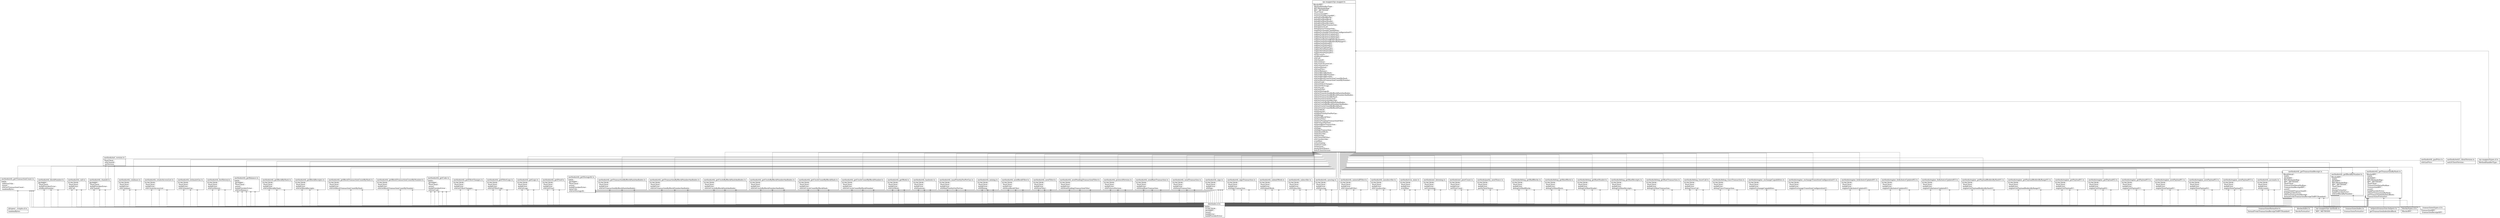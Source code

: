 digraph "rpc-mapper" {

splines  = ortho;
fontname = "Inconsolata";

node [colorscheme = ylgnbu4];
edge [colorscheme = dark28, dir = both];

"@types/.../crypto.d.ts"                              [shape = record, label = "{ @types/.../crypto.d.ts |  randomBytes : \l }"];
"blocks/index.ts"                                     [shape = record, label = "{ blocks/index.ts |  blocksFormatter : \l }"];
"blocks/types.d.ts"                                   [shape = record, label = "{ blocks/types.d.ts |  BlocksRPC : \l }"];
"dist/index.d.ts"                                     [shape = record, label = "{ dist/index.d.ts |  addressUtils : \l  assertValidTransactionID : \l  dataUtils : \l }"];
"dist/index.d.ts"                                     [shape = record, label = "{ dist/index.d.ts |  BlockDetail : \l  ThorClient : \l  TransactionDetailNoRaw : \l }"];
"dist/index.d.ts"                                     [shape = record, label = "{ dist/index.d.ts |  DATA : \l  FUNCTION : \l  JSONRPC : \l  assert : \l  buildError : \l  buildProviderError : \l }"];
"helpers/transaction-helpers.ts"                      [shape = record, label = "{ helpers/transaction-helpers.ts |  getTransactionIndexIntoBlock : \l }"];
"methods/debug_getBadBlocks.ts"                       [shape = record, label = "{ methods/debug_getBadBlocks.ts |  FUNCTION : \l  ThorClient : \l  buildError : \l  debugGetBadBlocks : \l }"];
"methods/debug_getRawBlock.ts"                        [shape = record, label = "{ methods/debug_getRawBlock.ts |  FUNCTION : \l  ThorClient : \l  buildError : \l  debugGetRawBlock : \l }"];
"methods/debug_getRawHeader.ts"                       [shape = record, label = "{ methods/debug_getRawHeader.ts |  FUNCTION : \l  ThorClient : \l  buildError : \l  debugGetRawHeader : \l }"];
"methods/debug_getRawReceipts.ts"                     [shape = record, label = "{ methods/debug_getRawReceipts.ts |  FUNCTION : \l  ThorClient : \l  buildError : \l  debugGetRawReceipts : \l }"];
"methods/debug_getRawTransaction.ts"                  [shape = record, label = "{ methods/debug_getRawTransaction.ts |  FUNCTION : \l  ThorClient : \l  buildError : \l  debugGetRawTransaction : \l }"];
"methods/debug_traceCall.ts"                          [shape = record, label = "{ methods/debug_traceCall.ts |  FUNCTION : \l  ThorClient : \l  buildError : \l  debugTraceCall : \l }"];
"methods/debug_traceTransaction.ts"                   [shape = record, label = "{ methods/debug_traceTransaction.ts |  FUNCTION : \l  ThorClient : \l  buildError : \l  debugTraceTransaction : \l }"];
"methods/engine_exchangeCapabilities.ts"              [shape = record, label = "{ methods/engine_exchangeCapabilities.ts |  FUNCTION : \l  ThorClient : \l  buildError : \l  engineExchangeCapabilities : \l }"];
"methods/engine_exchangeTransitionConfigurationV1.ts" [shape = record, label = "{ methods/engine_exchangeTransitionConfigurationV1.ts |  FUNCTION : \l  ThorClient : \l  buildError : \l  engineExchangeTransitionConfigurationV1 : \l }"];
"methods/engine_forkchoiceUpdatedV1.ts"               [shape = record, label = "{ methods/engine_forkchoiceUpdatedV1.ts |  FUNCTION : \l  ThorClient : \l  buildError : \l  engineForkchoiceUpdatedV1 : \l }"];
"methods/engine_forkchoiceUpdatedV2.ts"               [shape = record, label = "{ methods/engine_forkchoiceUpdatedV2.ts |  FUNCTION : \l  ThorClient : \l  buildError : \l  engineForkchoiceUpdatedV2 : \l }"];
"methods/engine_forkchoiceUpdatedV3.ts"               [shape = record, label = "{ methods/engine_forkchoiceUpdatedV3.ts |  FUNCTION : \l  ThorClient : \l  buildError : \l  engineForkchoiceUpdatedV3 : \l }"];
"methods/engine_getPayloadBodiesByHashV1.ts"          [shape = record, label = "{ methods/engine_getPayloadBodiesByHashV1.ts |  FUNCTION : \l  ThorClient : \l  buildError : \l  engineGetPayloadBodiesByHashV1 : \l }"];
"methods/engine_getPayloadBodiesByRangeV1.ts"         [shape = record, label = "{ methods/engine_getPayloadBodiesByRangeV1.ts |  FUNCTION : \l  ThorClient : \l  buildError : \l  engineGetPayloadBodiesByRangeV1 : \l }"];
"methods/engine_getPayloadV1.ts"                      [shape = record, label = "{ methods/engine_getPayloadV1.ts |  FUNCTION : \l  ThorClient : \l  buildError : \l  engineGetPayloadV1 : \l }"];
"methods/engine_getPayloadV2.ts"                      [shape = record, label = "{ methods/engine_getPayloadV2.ts |  FUNCTION : \l  ThorClient : \l  buildError : \l  engineGetPayloadV2 : \l }"];
"methods/engine_getPayloadV3.ts"                      [shape = record, label = "{ methods/engine_getPayloadV3.ts |  FUNCTION : \l  ThorClient : \l  buildError : \l  engineGetPayloadV3 : \l }"];
"methods/engine_newPayloadV1.ts"                      [shape = record, label = "{ methods/engine_newPayloadV1.ts |  FUNCTION : \l  ThorClient : \l  buildError : \l  engineNewPayloadV1 : \l }"];
"methods/engine_newPayloadV2.ts"                      [shape = record, label = "{ methods/engine_newPayloadV2.ts |  FUNCTION : \l  ThorClient : \l  buildError : \l  engineNewPayloadV2 : \l }"];
"methods/engine_newPayloadV3.ts"                      [shape = record, label = "{ methods/engine_newPayloadV3.ts |  FUNCTION : \l  ThorClient : \l  buildError : \l  engineNewPayloadV3 : \l }"];
"methods/eth_accounts.ts"                             [shape = record, label = "{ methods/eth_accounts.ts |  FUNCTION : \l  ThorClient : \l  buildError : \l  ethAccounts : \l }"];
"methods/eth_blockNumber.ts"                          [shape = record, label = "{ methods/eth_blockNumber.ts |  JSONRPC : \l  ThorClient : \l  buildProviderError : \l  ethBlockNumber : \l }"];
"methods/eth_call.ts"                                 [shape = record, label = "{ methods/eth_call.ts |  FUNCTION : \l  ThorClient : \l  buildError : \l  ethCall : \l }"];
"methods/eth_chainId.ts"                              [shape = record, label = "{ methods/eth_chainId.ts |  JSONRPC : \l  ThorClient : \l  buildProviderError : \l  ethChainId : \l }"];
"methods/eth_coinbase.ts"                             [shape = record, label = "{ methods/eth_coinbase.ts |  FUNCTION : \l  ThorClient : \l  buildError : \l  ethCoinbase : \l }"];
"methods/eth_createAccessList.ts"                     [shape = record, label = "{ methods/eth_createAccessList.ts |  FUNCTION : \l  ThorClient : \l  buildError : \l  ethCreateAccessList : \l }"];
"methods/eth_estimateGas.ts"                          [shape = record, label = "{ methods/eth_estimateGas.ts |  FUNCTION : \l  ThorClient : \l  buildError : \l  ethEstimateGas : \l }"];
"methods/eth_feeHistory.ts"                           [shape = record, label = "{ methods/eth_feeHistory.ts |  FUNCTION : \l  ThorClient : \l  buildError : \l  ethFeeHistory : \l }"];
"methods/eth_gasPrice.ts"                             [shape = record, label = "{ methods/eth_gasPrice.ts |  ethGasPrice : \l }"];
"methods/eth_getBalance.ts"                           [shape = record, label = "{ methods/eth_getBalance.ts |  DATA : \l  JSONRPC : \l  ThorClient : \l  assert : \l  buildProviderError : \l  ethGetBalance : \l }"];
"methods/eth_getBlockByHash.ts"                       [shape = record, label = "{ methods/eth_getBlockByHash.ts |  FUNCTION : \l  ThorClient : \l  buildError : \l  ethGetBlockByHash : \l }"];
"methods/eth_getBlockByNumber.ts"                     [shape = record, label = "{ methods/eth_getBlockByNumber.ts |  BlocksRPC : \l  DATA : \l  JSONRPC : \l  RPCMethodsMap : \l  RPC_METHODS : \l  ThorClient : \l  assert : \l  blocksFormatter : \l  buildProviderError : \l  ethGetBlockByNumber : \l }"];
"methods/eth_getBlockReceipts.ts"                     [shape = record, label = "{ methods/eth_getBlockReceipts.ts |  FUNCTION : \l  ThorClient : \l  buildError : \l  ethGetBlockReceipts : \l }"];
"methods/eth_getBlockTransactionCountByHash.ts"       [shape = record, label = "{ methods/eth_getBlockTransactionCountByHash.ts |  FUNCTION : \l  ThorClient : \l  buildError : \l  ethGetBlockTransactionCountByHash : \l }"];
"methods/eth_getBlockTransactionCountByNumber.ts"     [shape = record, label = "{ methods/eth_getBlockTransactionCountByNumber.ts |  FUNCTION : \l  ThorClient : \l  buildError : \l  ethGetBlockTransactionCountByNumber : \l }"];
"methods/eth_getCode.ts"                              [shape = record, label = "{ methods/eth_getCode.ts |  DATA : \l  JSONRPC : \l  ThorClient : \l  assert : \l  buildProviderError : \l  ethGetCode : \l }"];
"methods/eth_getFilterChanges.ts"                     [shape = record, label = "{ methods/eth_getFilterChanges.ts |  FUNCTION : \l  ThorClient : \l  buildError : \l  ethGetFilterChanges : \l }"];
"methods/eth_getFilterLogs.ts"                        [shape = record, label = "{ methods/eth_getFilterLogs.ts |  FUNCTION : \l  ThorClient : \l  buildError : \l  ethGetFilterLogs : \l }"];
"methods/eth_getLogs.ts"                              [shape = record, label = "{ methods/eth_getLogs.ts |  FUNCTION : \l  ThorClient : \l  buildError : \l  ethGetLogs : \l }"];
"methods/eth_getProof.ts"                             [shape = record, label = "{ methods/eth_getProof.ts |  FUNCTION : \l  ThorClient : \l  buildError : \l  ethGetProof : \l }"];
"methods/eth_getStorageAt.ts"                         [shape = record, label = "{ methods/eth_getStorageAt.ts |  DATA : \l  JSONRPC : \l  ThorClient : \l  assert : \l  buildProviderError : \l  dataUtils : \l  ethGetStorageAt : \l }"];
"methods/eth_getTransactionByBlockHashAndIndex.ts"    [shape = record, label = "{ methods/eth_getTransactionByBlockHashAndIndex.ts |  FUNCTION : \l  ThorClient : \l  buildError : \l  ethGetTransactionByBlockHashAndIndex : \l }"];
"methods/eth_getTransactionByBlockNumberAndIndex.ts"  [shape = record, label = "{ methods/eth_getTransactionByBlockNumberAndIndex.ts |  FUNCTION : \l  ThorClient : \l  buildError : \l  ethGetTransactionByBlockNumberAndIndex : \l }"];
"methods/eth_getTransactionByHash.ts"                 [shape = record, label = "{ methods/eth_getTransactionByHash.ts |  BlocksRPC : \l  DATA : \l  JSONRPC : \l  RPCMethodsMap : \l  RPC_METHODS : \l  ThorClient : \l  TransactionDetailNoRaw : \l  TransactionRPC : \l  assert : \l  buildProviderError : \l  ethGetTransactionByHash : \l  getTransactionIndexIntoBlock : \l  transactionsFormatter : \l }"];
"methods/eth_getTransactionCount.ts"                  [shape = record, label = "{ methods/eth_getTransactionCount.ts |  DATA : \l  addressUtils : \l  assert : \l  ethGetTransactionCount : \l  randomBytes : \l }"];
"methods/eth_getTransactionReceipt.ts"                [shape = record, label = "{ methods/eth_getTransactionReceipt.ts |  BlockDetail : \l  DATA : \l  JSONRPC : \l  RPCMethodsMap : \l  RPC_METHODS : \l  ThorClient : \l  TransactionDetailNoRaw : \l  TransactionReceiptRPC : \l  assert : \l  assertValidTransactionID : \l  buildProviderError : \l  ethGetTransactionReceipt : \l  formatFromTransactionReceiptToRPCStandard : \l }"];
"methods/eth_getUncleByBlockHashAndIndex.ts"          [shape = record, label = "{ methods/eth_getUncleByBlockHashAndIndex.ts |  FUNCTION : \l  ThorClient : \l  buildError : \l  ethGetUncleByBlockHashAndIndex : \l }"];
"methods/eth_getUncleByBlockNumberAndIndex.ts"        [shape = record, label = "{ methods/eth_getUncleByBlockNumberAndIndex.ts |  FUNCTION : \l  ThorClient : \l  buildError : \l  ethGetUncleByBlockNumberAndIndex : \l }"];
"methods/eth_getUncleCountByBlockHash.ts"             [shape = record, label = "{ methods/eth_getUncleCountByBlockHash.ts |  FUNCTION : \l  ThorClient : \l  buildError : \l  ethGetUncleCountByBlockHash : \l }"];
"methods/eth_getUncleCountByBlockNumber.ts"           [shape = record, label = "{ methods/eth_getUncleCountByBlockNumber.ts |  FUNCTION : \l  ThorClient : \l  buildError : \l  ethGetUncleCountByBlockNumber : \l }"];
"methods/eth_getWork.ts"                              [shape = record, label = "{ methods/eth_getWork.ts |  FUNCTION : \l  ThorClient : \l  buildError : \l  ethGetWork : \l }"];
"methods/eth_hashrate.ts"                             [shape = record, label = "{ methods/eth_hashrate.ts |  FUNCTION : \l  ThorClient : \l  buildError : \l  ethHashrate : \l }"];
"methods/eth_maxPriorityFeePerGas.ts"                 [shape = record, label = "{ methods/eth_maxPriorityFeePerGas.ts |  FUNCTION : \l  ThorClient : \l  buildError : \l  ethMaxPriorityFeePerGas : \l }"];
"methods/eth_mining.ts"                               [shape = record, label = "{ methods/eth_mining.ts |  FUNCTION : \l  ThorClient : \l  buildError : \l  ethMining : \l }"];
"methods/eth_newBlockFilter.ts"                       [shape = record, label = "{ methods/eth_newBlockFilter.ts |  FUNCTION : \l  ThorClient : \l  buildError : \l  ethNewBlockFilter : \l }"];
"methods/eth_newFilter.ts"                            [shape = record, label = "{ methods/eth_newFilter.ts |  FUNCTION : \l  ThorClient : \l  buildError : \l  ethNewFilter : \l }"];
"methods/eth_newPendingTransactionFilter.ts"          [shape = record, label = "{ methods/eth_newPendingTransactionFilter.ts |  FUNCTION : \l  ThorClient : \l  buildError : \l  ethNewPendingTransactionFilter : \l }"];
"methods/eth_protocolVersion.ts"                      [shape = record, label = "{ methods/eth_protocolVersion.ts |  FUNCTION : \l  ThorClient : \l  buildError : \l  ethProtocolVersion : \l }"];
"methods/eth_sendRawTransaction.ts"                   [shape = record, label = "{ methods/eth_sendRawTransaction.ts |  FUNCTION : \l  ThorClient : \l  buildError : \l  ethSendRawTransaction : \l }"];
"methods/eth_sendTransaction.ts"                      [shape = record, label = "{ methods/eth_sendTransaction.ts |  FUNCTION : \l  ThorClient : \l  buildError : \l  ethSendTransaction : \l }"];
"methods/eth_sign.ts"                                 [shape = record, label = "{ methods/eth_sign.ts |  FUNCTION : \l  ThorClient : \l  buildError : \l  ethSign : \l }"];
"methods/eth_signTransaction.ts"                      [shape = record, label = "{ methods/eth_signTransaction.ts |  FUNCTION : \l  ThorClient : \l  buildError : \l  ethSignTransaction : \l }"];
"methods/eth_submitWork.ts"                           [shape = record, label = "{ methods/eth_submitWork.ts |  FUNCTION : \l  ThorClient : \l  buildError : \l  ethSubmitWork : \l }"];
"methods/eth_subscribe.ts"                            [shape = record, label = "{ methods/eth_subscribe.ts |  FUNCTION : \l  ThorClient : \l  buildError : \l  ethSubscribe : \l }"];
"methods/eth_syncing.ts"                              [shape = record, label = "{ methods/eth_syncing.ts |  FUNCTION : \l  ThorClient : \l  buildError : \l  ethSyncing : \l }"];
"methods/eth_uninstallFilter.ts"                      [shape = record, label = "{ methods/eth_uninstallFilter.ts |  FUNCTION : \l  ThorClient : \l  buildError : \l  ethUninstallFilter : \l }"];
"methods/eth_unsubscribe.ts"                          [shape = record, label = "{ methods/eth_unsubscribe.ts |  FUNCTION : \l  ThorClient : \l  buildError : \l  ethUnsubscribe : \l }"];
"methods/evm_mine.ts"                                 [shape = record, label = "{ methods/evm_mine.ts |  FUNCTION : \l  ThorClient : \l  buildError : \l  evmMine : \l }"];
"methods/net_listening.ts"                            [shape = record, label = "{ methods/net_listening.ts |  FUNCTION : \l  ThorClient : \l  buildError : \l  netListening : \l }"];
"methods/net_peerCount.ts"                            [shape = record, label = "{ methods/net_peerCount.ts |  FUNCTION : \l  ThorClient : \l  buildError : \l  netPeerCount : \l }"];
"methods/net_version.ts"                              [shape = record, label = "{ methods/net_version.ts |  ThorClient : \l  ethChainId : \l  netVersion : \l }"];
"methods/parity_nextNonce.ts"                         [shape = record, label = "{ methods/parity_nextNonce.ts |  FUNCTION : \l  ThorClient : \l  buildError : \l  parityNextNonce : \l }"];
"methods/web3_clientVersion.ts"                       [shape = record, label = "{ methods/web3_clientVersion.ts |  web3ClientVersion : \l }"];
"rpc-mapper/rpc-mapper.ts"                            [shape = record, label = "{ rpc-mapper/rpc-mapper.ts |  BlocksRPC : \l  MethodHandlerType : \l  RPCMethodsMap : \l  RPC_METHODS : \l  ThorClient : \l  TransactionRPC : \l  TransactionReceiptRPC : \l  debugGetBadBlocks : \l  debugGetRawBlock : \l  debugGetRawHeader : \l  debugGetRawReceipts : \l  debugGetRawTransaction : \l  debugTraceCall : \l  debugTraceTransaction : \l  engineExchangeCapabilities : \l  engineExchangeTransitionConfigurationV1 : \l  engineForkchoiceUpdatedV1 : \l  engineForkchoiceUpdatedV2 : \l  engineForkchoiceUpdatedV3 : \l  engineGetPayloadBodiesByHashV1 : \l  engineGetPayloadBodiesByRangeV1 : \l  engineGetPayloadV1 : \l  engineGetPayloadV2 : \l  engineGetPayloadV3 : \l  engineNewPayloadV1 : \l  engineNewPayloadV2 : \l  engineNewPayloadV3 : \l  ethAccounts : \l  ethBlockNumber : \l  ethCall : \l  ethChainId : \l  ethCoinbase : \l  ethCreateAccessList : \l  ethEstimateGas : \l  ethFeeHistory : \l  ethGasPrice : \l  ethGetBalance : \l  ethGetBlockByHash : \l  ethGetBlockByNumber : \l  ethGetBlockReceipts : \l  ethGetBlockTransactionCountByHash : \l  ethGetBlockTransactionCountByNumber : \l  ethGetCode : \l  ethGetFilterChanges : \l  ethGetFilterLogs : \l  ethGetLogs : \l  ethGetProof : \l  ethGetStorageAt : \l  ethGetTransactionByBlockHashAndIndex : \l  ethGetTransactionByBlockNumberAndIndex : \l  ethGetTransactionByHash : \l  ethGetTransactionCount : \l  ethGetTransactionReceipt : \l  ethGetUncleByBlockHashAndIndex : \l  ethGetUncleByBlockNumberAndIndex : \l  ethGetUncleCountByBlockHash : \l  ethGetUncleCountByBlockNumber : \l  ethGetWork : \l  ethHashrate : \l  ethMaxPriorityFeePerGas : \l  ethMining : \l  ethNewBlockFilter : \l  ethNewFilter : \l  ethNewPendingTransactionFilter : \l  ethProtocolVersion : \l  ethSendRawTransaction : \l  ethSendTransaction : \l  ethSign : \l  ethSignTransaction : \l  ethSubmitWork : \l  ethSubscribe : \l  ethSyncing : \l  ethUninstallFilter : \l  ethUnsubscribe : \l  evmMine : \l  netListening : \l  netPeerCount : \l  netVersion : \l  parityNextNonce : \l  web3ClientVersion : \l }"];
"rpc-mapper/rpc-methods.ts"                           [shape = record, label = "{ rpc-mapper/rpc-methods.ts |  RPC_METHODS : \l }"];
"rpc-mapper/types.d.ts"                               [shape = record, label = "{ rpc-mapper/types.d.ts |  MethodHandlerType : \l }"];
"transactions/formatter.ts"                           [shape = record, label = "{ transactions/formatter.ts |  formatFromTransactionReceiptToRPCStandard : \l }"];
"transactions/index.ts"                               [shape = record, label = "{ transactions/index.ts |  transactionsFormatter : \l }"];
"transactions/types.d.ts"                             [shape = record, label = "{ transactions/types.d.ts |  TransactionRPC : \l  TransactionReceiptRPC : \l }"];

"methods/debug_getBadBlocks.ts"                       -> "dist/index.d.ts"                                     [color = "#595959", style = solid , arrowtail = tee     , arrowhead = none    , taillabel = "", label = "", headlabel = ""];
"methods/debug_getBadBlocks.ts"                       -> "dist/index.d.ts"                                     [color = "#595959", style = solid , arrowtail = tee     , arrowhead = none    , taillabel = "", label = "", headlabel = ""];
"methods/debug_getBadBlocks.ts"                       -> "dist/index.d.ts"                                     [color = "#595959", style = solid , arrowtail = tee     , arrowhead = none    , taillabel = "", label = "", headlabel = ""];
"methods/debug_getRawBlock.ts"                        -> "dist/index.d.ts"                                     [color = "#595959", style = solid , arrowtail = tee     , arrowhead = none    , taillabel = "", label = "", headlabel = ""];
"methods/debug_getRawBlock.ts"                        -> "dist/index.d.ts"                                     [color = "#595959", style = solid , arrowtail = tee     , arrowhead = none    , taillabel = "", label = "", headlabel = ""];
"methods/debug_getRawBlock.ts"                        -> "dist/index.d.ts"                                     [color = "#595959", style = solid , arrowtail = tee     , arrowhead = none    , taillabel = "", label = "", headlabel = ""];
"methods/debug_getRawHeader.ts"                       -> "dist/index.d.ts"                                     [color = "#595959", style = solid , arrowtail = tee     , arrowhead = none    , taillabel = "", label = "", headlabel = ""];
"methods/debug_getRawHeader.ts"                       -> "dist/index.d.ts"                                     [color = "#595959", style = solid , arrowtail = tee     , arrowhead = none    , taillabel = "", label = "", headlabel = ""];
"methods/debug_getRawHeader.ts"                       -> "dist/index.d.ts"                                     [color = "#595959", style = solid , arrowtail = tee     , arrowhead = none    , taillabel = "", label = "", headlabel = ""];
"methods/debug_getRawReceipts.ts"                     -> "dist/index.d.ts"                                     [color = "#595959", style = solid , arrowtail = tee     , arrowhead = none    , taillabel = "", label = "", headlabel = ""];
"methods/debug_getRawReceipts.ts"                     -> "dist/index.d.ts"                                     [color = "#595959", style = solid , arrowtail = tee     , arrowhead = none    , taillabel = "", label = "", headlabel = ""];
"methods/debug_getRawReceipts.ts"                     -> "dist/index.d.ts"                                     [color = "#595959", style = solid , arrowtail = tee     , arrowhead = none    , taillabel = "", label = "", headlabel = ""];
"methods/debug_getRawTransaction.ts"                  -> "dist/index.d.ts"                                     [color = "#595959", style = solid , arrowtail = tee     , arrowhead = none    , taillabel = "", label = "", headlabel = ""];
"methods/debug_getRawTransaction.ts"                  -> "dist/index.d.ts"                                     [color = "#595959", style = solid , arrowtail = tee     , arrowhead = none    , taillabel = "", label = "", headlabel = ""];
"methods/debug_getRawTransaction.ts"                  -> "dist/index.d.ts"                                     [color = "#595959", style = solid , arrowtail = tee     , arrowhead = none    , taillabel = "", label = "", headlabel = ""];
"methods/debug_traceCall.ts"                          -> "dist/index.d.ts"                                     [color = "#595959", style = solid , arrowtail = tee     , arrowhead = none    , taillabel = "", label = "", headlabel = ""];
"methods/debug_traceCall.ts"                          -> "dist/index.d.ts"                                     [color = "#595959", style = solid , arrowtail = tee     , arrowhead = none    , taillabel = "", label = "", headlabel = ""];
"methods/debug_traceCall.ts"                          -> "dist/index.d.ts"                                     [color = "#595959", style = solid , arrowtail = tee     , arrowhead = none    , taillabel = "", label = "", headlabel = ""];
"methods/debug_traceTransaction.ts"                   -> "dist/index.d.ts"                                     [color = "#595959", style = solid , arrowtail = tee     , arrowhead = none    , taillabel = "", label = "", headlabel = ""];
"methods/debug_traceTransaction.ts"                   -> "dist/index.d.ts"                                     [color = "#595959", style = solid , arrowtail = tee     , arrowhead = none    , taillabel = "", label = "", headlabel = ""];
"methods/debug_traceTransaction.ts"                   -> "dist/index.d.ts"                                     [color = "#595959", style = solid , arrowtail = tee     , arrowhead = none    , taillabel = "", label = "", headlabel = ""];
"methods/engine_exchangeCapabilities.ts"              -> "dist/index.d.ts"                                     [color = "#595959", style = solid , arrowtail = tee     , arrowhead = none    , taillabel = "", label = "", headlabel = ""];
"methods/engine_exchangeCapabilities.ts"              -> "dist/index.d.ts"                                     [color = "#595959", style = solid , arrowtail = tee     , arrowhead = none    , taillabel = "", label = "", headlabel = ""];
"methods/engine_exchangeCapabilities.ts"              -> "dist/index.d.ts"                                     [color = "#595959", style = solid , arrowtail = tee     , arrowhead = none    , taillabel = "", label = "", headlabel = ""];
"methods/engine_exchangeTransitionConfigurationV1.ts" -> "dist/index.d.ts"                                     [color = "#595959", style = solid , arrowtail = tee     , arrowhead = none    , taillabel = "", label = "", headlabel = ""];
"methods/engine_exchangeTransitionConfigurationV1.ts" -> "dist/index.d.ts"                                     [color = "#595959", style = solid , arrowtail = tee     , arrowhead = none    , taillabel = "", label = "", headlabel = ""];
"methods/engine_exchangeTransitionConfigurationV1.ts" -> "dist/index.d.ts"                                     [color = "#595959", style = solid , arrowtail = tee     , arrowhead = none    , taillabel = "", label = "", headlabel = ""];
"methods/engine_forkchoiceUpdatedV1.ts"               -> "dist/index.d.ts"                                     [color = "#595959", style = solid , arrowtail = tee     , arrowhead = none    , taillabel = "", label = "", headlabel = ""];
"methods/engine_forkchoiceUpdatedV1.ts"               -> "dist/index.d.ts"                                     [color = "#595959", style = solid , arrowtail = tee     , arrowhead = none    , taillabel = "", label = "", headlabel = ""];
"methods/engine_forkchoiceUpdatedV1.ts"               -> "dist/index.d.ts"                                     [color = "#595959", style = solid , arrowtail = tee     , arrowhead = none    , taillabel = "", label = "", headlabel = ""];
"methods/engine_forkchoiceUpdatedV2.ts"               -> "dist/index.d.ts"                                     [color = "#595959", style = solid , arrowtail = tee     , arrowhead = none    , taillabel = "", label = "", headlabel = ""];
"methods/engine_forkchoiceUpdatedV2.ts"               -> "dist/index.d.ts"                                     [color = "#595959", style = solid , arrowtail = tee     , arrowhead = none    , taillabel = "", label = "", headlabel = ""];
"methods/engine_forkchoiceUpdatedV2.ts"               -> "dist/index.d.ts"                                     [color = "#595959", style = solid , arrowtail = tee     , arrowhead = none    , taillabel = "", label = "", headlabel = ""];
"methods/engine_forkchoiceUpdatedV3.ts"               -> "dist/index.d.ts"                                     [color = "#595959", style = solid , arrowtail = tee     , arrowhead = none    , taillabel = "", label = "", headlabel = ""];
"methods/engine_forkchoiceUpdatedV3.ts"               -> "dist/index.d.ts"                                     [color = "#595959", style = solid , arrowtail = tee     , arrowhead = none    , taillabel = "", label = "", headlabel = ""];
"methods/engine_forkchoiceUpdatedV3.ts"               -> "dist/index.d.ts"                                     [color = "#595959", style = solid , arrowtail = tee     , arrowhead = none    , taillabel = "", label = "", headlabel = ""];
"methods/engine_getPayloadBodiesByHashV1.ts"          -> "dist/index.d.ts"                                     [color = "#595959", style = solid , arrowtail = tee     , arrowhead = none    , taillabel = "", label = "", headlabel = ""];
"methods/engine_getPayloadBodiesByHashV1.ts"          -> "dist/index.d.ts"                                     [color = "#595959", style = solid , arrowtail = tee     , arrowhead = none    , taillabel = "", label = "", headlabel = ""];
"methods/engine_getPayloadBodiesByHashV1.ts"          -> "dist/index.d.ts"                                     [color = "#595959", style = solid , arrowtail = tee     , arrowhead = none    , taillabel = "", label = "", headlabel = ""];
"methods/engine_getPayloadBodiesByRangeV1.ts"         -> "dist/index.d.ts"                                     [color = "#595959", style = solid , arrowtail = tee     , arrowhead = none    , taillabel = "", label = "", headlabel = ""];
"methods/engine_getPayloadBodiesByRangeV1.ts"         -> "dist/index.d.ts"                                     [color = "#595959", style = solid , arrowtail = tee     , arrowhead = none    , taillabel = "", label = "", headlabel = ""];
"methods/engine_getPayloadBodiesByRangeV1.ts"         -> "dist/index.d.ts"                                     [color = "#595959", style = solid , arrowtail = tee     , arrowhead = none    , taillabel = "", label = "", headlabel = ""];
"methods/engine_getPayloadV1.ts"                      -> "dist/index.d.ts"                                     [color = "#595959", style = solid , arrowtail = tee     , arrowhead = none    , taillabel = "", label = "", headlabel = ""];
"methods/engine_getPayloadV1.ts"                      -> "dist/index.d.ts"                                     [color = "#595959", style = solid , arrowtail = tee     , arrowhead = none    , taillabel = "", label = "", headlabel = ""];
"methods/engine_getPayloadV1.ts"                      -> "dist/index.d.ts"                                     [color = "#595959", style = solid , arrowtail = tee     , arrowhead = none    , taillabel = "", label = "", headlabel = ""];
"methods/engine_getPayloadV2.ts"                      -> "dist/index.d.ts"                                     [color = "#595959", style = solid , arrowtail = tee     , arrowhead = none    , taillabel = "", label = "", headlabel = ""];
"methods/engine_getPayloadV2.ts"                      -> "dist/index.d.ts"                                     [color = "#595959", style = solid , arrowtail = tee     , arrowhead = none    , taillabel = "", label = "", headlabel = ""];
"methods/engine_getPayloadV2.ts"                      -> "dist/index.d.ts"                                     [color = "#595959", style = solid , arrowtail = tee     , arrowhead = none    , taillabel = "", label = "", headlabel = ""];
"methods/engine_getPayloadV3.ts"                      -> "dist/index.d.ts"                                     [color = "#595959", style = solid , arrowtail = tee     , arrowhead = none    , taillabel = "", label = "", headlabel = ""];
"methods/engine_getPayloadV3.ts"                      -> "dist/index.d.ts"                                     [color = "#595959", style = solid , arrowtail = tee     , arrowhead = none    , taillabel = "", label = "", headlabel = ""];
"methods/engine_getPayloadV3.ts"                      -> "dist/index.d.ts"                                     [color = "#595959", style = solid , arrowtail = tee     , arrowhead = none    , taillabel = "", label = "", headlabel = ""];
"methods/engine_newPayloadV1.ts"                      -> "dist/index.d.ts"                                     [color = "#595959", style = solid , arrowtail = tee     , arrowhead = none    , taillabel = "", label = "", headlabel = ""];
"methods/engine_newPayloadV1.ts"                      -> "dist/index.d.ts"                                     [color = "#595959", style = solid , arrowtail = tee     , arrowhead = none    , taillabel = "", label = "", headlabel = ""];
"methods/engine_newPayloadV1.ts"                      -> "dist/index.d.ts"                                     [color = "#595959", style = solid , arrowtail = tee     , arrowhead = none    , taillabel = "", label = "", headlabel = ""];
"methods/engine_newPayloadV2.ts"                      -> "dist/index.d.ts"                                     [color = "#595959", style = solid , arrowtail = tee     , arrowhead = none    , taillabel = "", label = "", headlabel = ""];
"methods/engine_newPayloadV2.ts"                      -> "dist/index.d.ts"                                     [color = "#595959", style = solid , arrowtail = tee     , arrowhead = none    , taillabel = "", label = "", headlabel = ""];
"methods/engine_newPayloadV2.ts"                      -> "dist/index.d.ts"                                     [color = "#595959", style = solid , arrowtail = tee     , arrowhead = none    , taillabel = "", label = "", headlabel = ""];
"methods/engine_newPayloadV3.ts"                      -> "dist/index.d.ts"                                     [color = "#595959", style = solid , arrowtail = tee     , arrowhead = none    , taillabel = "", label = "", headlabel = ""];
"methods/engine_newPayloadV3.ts"                      -> "dist/index.d.ts"                                     [color = "#595959", style = solid , arrowtail = tee     , arrowhead = none    , taillabel = "", label = "", headlabel = ""];
"methods/engine_newPayloadV3.ts"                      -> "dist/index.d.ts"                                     [color = "#595959", style = solid , arrowtail = tee     , arrowhead = none    , taillabel = "", label = "", headlabel = ""];
"methods/eth_accounts.ts"                             -> "dist/index.d.ts"                                     [color = "#595959", style = solid , arrowtail = tee     , arrowhead = none    , taillabel = "", label = "", headlabel = ""];
"methods/eth_accounts.ts"                             -> "dist/index.d.ts"                                     [color = "#595959", style = solid , arrowtail = tee     , arrowhead = none    , taillabel = "", label = "", headlabel = ""];
"methods/eth_accounts.ts"                             -> "dist/index.d.ts"                                     [color = "#595959", style = solid , arrowtail = tee     , arrowhead = none    , taillabel = "", label = "", headlabel = ""];
"methods/eth_blockNumber.ts"                          -> "dist/index.d.ts"                                     [color = "#595959", style = solid , arrowtail = tee     , arrowhead = none    , taillabel = "", label = "", headlabel = ""];
"methods/eth_blockNumber.ts"                          -> "dist/index.d.ts"                                     [color = "#595959", style = solid , arrowtail = tee     , arrowhead = none    , taillabel = "", label = "", headlabel = ""];
"methods/eth_blockNumber.ts"                          -> "dist/index.d.ts"                                     [color = "#595959", style = solid , arrowtail = tee     , arrowhead = none    , taillabel = "", label = "", headlabel = ""];
"methods/eth_call.ts"                                 -> "dist/index.d.ts"                                     [color = "#595959", style = solid , arrowtail = tee     , arrowhead = none    , taillabel = "", label = "", headlabel = ""];
"methods/eth_call.ts"                                 -> "dist/index.d.ts"                                     [color = "#595959", style = solid , arrowtail = tee     , arrowhead = none    , taillabel = "", label = "", headlabel = ""];
"methods/eth_call.ts"                                 -> "dist/index.d.ts"                                     [color = "#595959", style = solid , arrowtail = tee     , arrowhead = none    , taillabel = "", label = "", headlabel = ""];
"methods/eth_chainId.ts"                              -> "dist/index.d.ts"                                     [color = "#595959", style = solid , arrowtail = tee     , arrowhead = none    , taillabel = "", label = "", headlabel = ""];
"methods/eth_chainId.ts"                              -> "dist/index.d.ts"                                     [color = "#595959", style = solid , arrowtail = tee     , arrowhead = none    , taillabel = "", label = "", headlabel = ""];
"methods/eth_chainId.ts"                              -> "dist/index.d.ts"                                     [color = "#595959", style = solid , arrowtail = tee     , arrowhead = none    , taillabel = "", label = "", headlabel = ""];
"methods/eth_coinbase.ts"                             -> "dist/index.d.ts"                                     [color = "#595959", style = solid , arrowtail = tee     , arrowhead = none    , taillabel = "", label = "", headlabel = ""];
"methods/eth_coinbase.ts"                             -> "dist/index.d.ts"                                     [color = "#595959", style = solid , arrowtail = tee     , arrowhead = none    , taillabel = "", label = "", headlabel = ""];
"methods/eth_coinbase.ts"                             -> "dist/index.d.ts"                                     [color = "#595959", style = solid , arrowtail = tee     , arrowhead = none    , taillabel = "", label = "", headlabel = ""];
"methods/eth_createAccessList.ts"                     -> "dist/index.d.ts"                                     [color = "#595959", style = solid , arrowtail = tee     , arrowhead = none    , taillabel = "", label = "", headlabel = ""];
"methods/eth_createAccessList.ts"                     -> "dist/index.d.ts"                                     [color = "#595959", style = solid , arrowtail = tee     , arrowhead = none    , taillabel = "", label = "", headlabel = ""];
"methods/eth_createAccessList.ts"                     -> "dist/index.d.ts"                                     [color = "#595959", style = solid , arrowtail = tee     , arrowhead = none    , taillabel = "", label = "", headlabel = ""];
"methods/eth_estimateGas.ts"                          -> "dist/index.d.ts"                                     [color = "#595959", style = solid , arrowtail = tee     , arrowhead = none    , taillabel = "", label = "", headlabel = ""];
"methods/eth_estimateGas.ts"                          -> "dist/index.d.ts"                                     [color = "#595959", style = solid , arrowtail = tee     , arrowhead = none    , taillabel = "", label = "", headlabel = ""];
"methods/eth_estimateGas.ts"                          -> "dist/index.d.ts"                                     [color = "#595959", style = solid , arrowtail = tee     , arrowhead = none    , taillabel = "", label = "", headlabel = ""];
"methods/eth_feeHistory.ts"                           -> "dist/index.d.ts"                                     [color = "#595959", style = solid , arrowtail = tee     , arrowhead = none    , taillabel = "", label = "", headlabel = ""];
"methods/eth_feeHistory.ts"                           -> "dist/index.d.ts"                                     [color = "#595959", style = solid , arrowtail = tee     , arrowhead = none    , taillabel = "", label = "", headlabel = ""];
"methods/eth_feeHistory.ts"                           -> "dist/index.d.ts"                                     [color = "#595959", style = solid , arrowtail = tee     , arrowhead = none    , taillabel = "", label = "", headlabel = ""];
"methods/eth_getBalance.ts"                           -> "dist/index.d.ts"                                     [color = "#595959", style = solid , arrowtail = tee     , arrowhead = none    , taillabel = "", label = "", headlabel = ""];
"methods/eth_getBalance.ts"                           -> "dist/index.d.ts"                                     [color = "#595959", style = solid , arrowtail = tee     , arrowhead = none    , taillabel = "", label = "", headlabel = ""];
"methods/eth_getBalance.ts"                           -> "dist/index.d.ts"                                     [color = "#595959", style = solid , arrowtail = tee     , arrowhead = none    , taillabel = "", label = "", headlabel = ""];
"methods/eth_getBalance.ts"                           -> "dist/index.d.ts"                                     [color = "#595959", style = solid , arrowtail = tee     , arrowhead = none    , taillabel = "", label = "", headlabel = ""];
"methods/eth_getBalance.ts"                           -> "dist/index.d.ts"                                     [color = "#595959", style = solid , arrowtail = tee     , arrowhead = none    , taillabel = "", label = "", headlabel = ""];
"methods/eth_getBlockByHash.ts"                       -> "dist/index.d.ts"                                     [color = "#595959", style = solid , arrowtail = tee     , arrowhead = none    , taillabel = "", label = "", headlabel = ""];
"methods/eth_getBlockByHash.ts"                       -> "dist/index.d.ts"                                     [color = "#595959", style = solid , arrowtail = tee     , arrowhead = none    , taillabel = "", label = "", headlabel = ""];
"methods/eth_getBlockByHash.ts"                       -> "dist/index.d.ts"                                     [color = "#595959", style = solid , arrowtail = tee     , arrowhead = none    , taillabel = "", label = "", headlabel = ""];
"methods/eth_getBlockByNumber.ts"                     -> "blocks/index.ts"                                     [color = "#595959", style = solid , arrowtail = tee     , arrowhead = none    , taillabel = "", label = "", headlabel = ""];
"methods/eth_getBlockByNumber.ts"                     -> "blocks/types.d.ts"                                   [color = "#595959", style = solid , arrowtail = tee     , arrowhead = none    , taillabel = "", label = "", headlabel = ""];
"methods/eth_getBlockByNumber.ts"                     -> "dist/index.d.ts"                                     [color = "#595959", style = solid , arrowtail = tee     , arrowhead = none    , taillabel = "", label = "", headlabel = ""];
"methods/eth_getBlockByNumber.ts"                     -> "dist/index.d.ts"                                     [color = "#595959", style = solid , arrowtail = tee     , arrowhead = none    , taillabel = "", label = "", headlabel = ""];
"methods/eth_getBlockByNumber.ts"                     -> "dist/index.d.ts"                                     [color = "#595959", style = solid , arrowtail = tee     , arrowhead = none    , taillabel = "", label = "", headlabel = ""];
"methods/eth_getBlockByNumber.ts"                     -> "dist/index.d.ts"                                     [color = "#595959", style = solid , arrowtail = tee     , arrowhead = none    , taillabel = "", label = "", headlabel = ""];
"methods/eth_getBlockByNumber.ts"                     -> "dist/index.d.ts"                                     [color = "#595959", style = solid , arrowtail = tee     , arrowhead = none    , taillabel = "", label = "", headlabel = ""];
"methods/eth_getBlockByNumber.ts"                     -> "rpc-mapper/rpc-mapper.ts"                            [color = "#595959", style = solid , arrowtail = tee     , arrowhead = none    , taillabel = "", label = "", headlabel = ""];
"methods/eth_getBlockByNumber.ts"                     -> "rpc-mapper/rpc-methods.ts"                           [color = "#595959", style = solid , arrowtail = tee     , arrowhead = none    , taillabel = "", label = "", headlabel = ""];
"methods/eth_getBlockReceipts.ts"                     -> "dist/index.d.ts"                                     [color = "#595959", style = solid , arrowtail = tee     , arrowhead = none    , taillabel = "", label = "", headlabel = ""];
"methods/eth_getBlockReceipts.ts"                     -> "dist/index.d.ts"                                     [color = "#595959", style = solid , arrowtail = tee     , arrowhead = none    , taillabel = "", label = "", headlabel = ""];
"methods/eth_getBlockReceipts.ts"                     -> "dist/index.d.ts"                                     [color = "#595959", style = solid , arrowtail = tee     , arrowhead = none    , taillabel = "", label = "", headlabel = ""];
"methods/eth_getBlockTransactionCountByHash.ts"       -> "dist/index.d.ts"                                     [color = "#595959", style = solid , arrowtail = tee     , arrowhead = none    , taillabel = "", label = "", headlabel = ""];
"methods/eth_getBlockTransactionCountByHash.ts"       -> "dist/index.d.ts"                                     [color = "#595959", style = solid , arrowtail = tee     , arrowhead = none    , taillabel = "", label = "", headlabel = ""];
"methods/eth_getBlockTransactionCountByHash.ts"       -> "dist/index.d.ts"                                     [color = "#595959", style = solid , arrowtail = tee     , arrowhead = none    , taillabel = "", label = "", headlabel = ""];
"methods/eth_getBlockTransactionCountByNumber.ts"     -> "dist/index.d.ts"                                     [color = "#595959", style = solid , arrowtail = tee     , arrowhead = none    , taillabel = "", label = "", headlabel = ""];
"methods/eth_getBlockTransactionCountByNumber.ts"     -> "dist/index.d.ts"                                     [color = "#595959", style = solid , arrowtail = tee     , arrowhead = none    , taillabel = "", label = "", headlabel = ""];
"methods/eth_getBlockTransactionCountByNumber.ts"     -> "dist/index.d.ts"                                     [color = "#595959", style = solid , arrowtail = tee     , arrowhead = none    , taillabel = "", label = "", headlabel = ""];
"methods/eth_getCode.ts"                              -> "dist/index.d.ts"                                     [color = "#595959", style = solid , arrowtail = tee     , arrowhead = none    , taillabel = "", label = "", headlabel = ""];
"methods/eth_getCode.ts"                              -> "dist/index.d.ts"                                     [color = "#595959", style = solid , arrowtail = tee     , arrowhead = none    , taillabel = "", label = "", headlabel = ""];
"methods/eth_getCode.ts"                              -> "dist/index.d.ts"                                     [color = "#595959", style = solid , arrowtail = tee     , arrowhead = none    , taillabel = "", label = "", headlabel = ""];
"methods/eth_getCode.ts"                              -> "dist/index.d.ts"                                     [color = "#595959", style = solid , arrowtail = tee     , arrowhead = none    , taillabel = "", label = "", headlabel = ""];
"methods/eth_getCode.ts"                              -> "dist/index.d.ts"                                     [color = "#595959", style = solid , arrowtail = tee     , arrowhead = none    , taillabel = "", label = "", headlabel = ""];
"methods/eth_getFilterChanges.ts"                     -> "dist/index.d.ts"                                     [color = "#595959", style = solid , arrowtail = tee     , arrowhead = none    , taillabel = "", label = "", headlabel = ""];
"methods/eth_getFilterChanges.ts"                     -> "dist/index.d.ts"                                     [color = "#595959", style = solid , arrowtail = tee     , arrowhead = none    , taillabel = "", label = "", headlabel = ""];
"methods/eth_getFilterChanges.ts"                     -> "dist/index.d.ts"                                     [color = "#595959", style = solid , arrowtail = tee     , arrowhead = none    , taillabel = "", label = "", headlabel = ""];
"methods/eth_getFilterLogs.ts"                        -> "dist/index.d.ts"                                     [color = "#595959", style = solid , arrowtail = tee     , arrowhead = none    , taillabel = "", label = "", headlabel = ""];
"methods/eth_getFilterLogs.ts"                        -> "dist/index.d.ts"                                     [color = "#595959", style = solid , arrowtail = tee     , arrowhead = none    , taillabel = "", label = "", headlabel = ""];
"methods/eth_getFilterLogs.ts"                        -> "dist/index.d.ts"                                     [color = "#595959", style = solid , arrowtail = tee     , arrowhead = none    , taillabel = "", label = "", headlabel = ""];
"methods/eth_getLogs.ts"                              -> "dist/index.d.ts"                                     [color = "#595959", style = solid , arrowtail = tee     , arrowhead = none    , taillabel = "", label = "", headlabel = ""];
"methods/eth_getLogs.ts"                              -> "dist/index.d.ts"                                     [color = "#595959", style = solid , arrowtail = tee     , arrowhead = none    , taillabel = "", label = "", headlabel = ""];
"methods/eth_getLogs.ts"                              -> "dist/index.d.ts"                                     [color = "#595959", style = solid , arrowtail = tee     , arrowhead = none    , taillabel = "", label = "", headlabel = ""];
"methods/eth_getProof.ts"                             -> "dist/index.d.ts"                                     [color = "#595959", style = solid , arrowtail = tee     , arrowhead = none    , taillabel = "", label = "", headlabel = ""];
"methods/eth_getProof.ts"                             -> "dist/index.d.ts"                                     [color = "#595959", style = solid , arrowtail = tee     , arrowhead = none    , taillabel = "", label = "", headlabel = ""];
"methods/eth_getProof.ts"                             -> "dist/index.d.ts"                                     [color = "#595959", style = solid , arrowtail = tee     , arrowhead = none    , taillabel = "", label = "", headlabel = ""];
"methods/eth_getStorageAt.ts"                         -> "dist/index.d.ts"                                     [color = "#595959", style = solid , arrowtail = tee     , arrowhead = none    , taillabel = "", label = "", headlabel = ""];
"methods/eth_getStorageAt.ts"                         -> "dist/index.d.ts"                                     [color = "#595959", style = solid , arrowtail = tee     , arrowhead = none    , taillabel = "", label = "", headlabel = ""];
"methods/eth_getStorageAt.ts"                         -> "dist/index.d.ts"                                     [color = "#595959", style = solid , arrowtail = tee     , arrowhead = none    , taillabel = "", label = "", headlabel = ""];
"methods/eth_getStorageAt.ts"                         -> "dist/index.d.ts"                                     [color = "#595959", style = solid , arrowtail = tee     , arrowhead = none    , taillabel = "", label = "", headlabel = ""];
"methods/eth_getStorageAt.ts"                         -> "dist/index.d.ts"                                     [color = "#595959", style = solid , arrowtail = tee     , arrowhead = none    , taillabel = "", label = "", headlabel = ""];
"methods/eth_getStorageAt.ts"                         -> "dist/index.d.ts"                                     [color = "#595959", style = solid , arrowtail = tee     , arrowhead = none    , taillabel = "", label = "", headlabel = ""];
"methods/eth_getTransactionByBlockHashAndIndex.ts"    -> "dist/index.d.ts"                                     [color = "#595959", style = solid , arrowtail = tee     , arrowhead = none    , taillabel = "", label = "", headlabel = ""];
"methods/eth_getTransactionByBlockHashAndIndex.ts"    -> "dist/index.d.ts"                                     [color = "#595959", style = solid , arrowtail = tee     , arrowhead = none    , taillabel = "", label = "", headlabel = ""];
"methods/eth_getTransactionByBlockHashAndIndex.ts"    -> "dist/index.d.ts"                                     [color = "#595959", style = solid , arrowtail = tee     , arrowhead = none    , taillabel = "", label = "", headlabel = ""];
"methods/eth_getTransactionByBlockNumberAndIndex.ts"  -> "dist/index.d.ts"                                     [color = "#595959", style = solid , arrowtail = tee     , arrowhead = none    , taillabel = "", label = "", headlabel = ""];
"methods/eth_getTransactionByBlockNumberAndIndex.ts"  -> "dist/index.d.ts"                                     [color = "#595959", style = solid , arrowtail = tee     , arrowhead = none    , taillabel = "", label = "", headlabel = ""];
"methods/eth_getTransactionByBlockNumberAndIndex.ts"  -> "dist/index.d.ts"                                     [color = "#595959", style = solid , arrowtail = tee     , arrowhead = none    , taillabel = "", label = "", headlabel = ""];
"methods/eth_getTransactionByHash.ts"                 -> "blocks/types.d.ts"                                   [color = "#595959", style = solid , arrowtail = tee     , arrowhead = none    , taillabel = "", label = "", headlabel = ""];
"methods/eth_getTransactionByHash.ts"                 -> "dist/index.d.ts"                                     [color = "#595959", style = solid , arrowtail = tee     , arrowhead = none    , taillabel = "", label = "", headlabel = ""];
"methods/eth_getTransactionByHash.ts"                 -> "dist/index.d.ts"                                     [color = "#595959", style = solid , arrowtail = tee     , arrowhead = none    , taillabel = "", label = "", headlabel = ""];
"methods/eth_getTransactionByHash.ts"                 -> "dist/index.d.ts"                                     [color = "#595959", style = solid , arrowtail = tee     , arrowhead = none    , taillabel = "", label = "", headlabel = ""];
"methods/eth_getTransactionByHash.ts"                 -> "dist/index.d.ts"                                     [color = "#595959", style = solid , arrowtail = tee     , arrowhead = none    , taillabel = "", label = "", headlabel = ""];
"methods/eth_getTransactionByHash.ts"                 -> "dist/index.d.ts"                                     [color = "#595959", style = solid , arrowtail = tee     , arrowhead = none    , taillabel = "", label = "", headlabel = ""];
"methods/eth_getTransactionByHash.ts"                 -> "dist/index.d.ts"                                     [color = "#595959", style = solid , arrowtail = tee     , arrowhead = none    , taillabel = "", label = "", headlabel = ""];
"methods/eth_getTransactionByHash.ts"                 -> "helpers/transaction-helpers.ts"                      [color = "#595959", style = solid , arrowtail = tee     , arrowhead = none    , taillabel = "", label = "", headlabel = ""];
"methods/eth_getTransactionByHash.ts"                 -> "rpc-mapper/rpc-mapper.ts"                            [color = "#595959", style = solid , arrowtail = tee     , arrowhead = none    , taillabel = "", label = "", headlabel = ""];
"methods/eth_getTransactionByHash.ts"                 -> "rpc-mapper/rpc-methods.ts"                           [color = "#595959", style = solid , arrowtail = tee     , arrowhead = none    , taillabel = "", label = "", headlabel = ""];
"methods/eth_getTransactionByHash.ts"                 -> "transactions/index.ts"                               [color = "#595959", style = solid , arrowtail = tee     , arrowhead = none    , taillabel = "", label = "", headlabel = ""];
"methods/eth_getTransactionByHash.ts"                 -> "transactions/types.d.ts"                             [color = "#595959", style = solid , arrowtail = tee     , arrowhead = none    , taillabel = "", label = "", headlabel = ""];
"methods/eth_getTransactionCount.ts"                  -> "@types/.../crypto.d.ts"                              [color = "#595959", style = solid , arrowtail = tee     , arrowhead = none    , taillabel = "", label = "", headlabel = ""];
"methods/eth_getTransactionCount.ts"                  -> "dist/index.d.ts"                                     [color = "#595959", style = solid , arrowtail = tee     , arrowhead = none    , taillabel = "", label = "", headlabel = ""];
"methods/eth_getTransactionCount.ts"                  -> "dist/index.d.ts"                                     [color = "#595959", style = solid , arrowtail = tee     , arrowhead = none    , taillabel = "", label = "", headlabel = ""];
"methods/eth_getTransactionCount.ts"                  -> "dist/index.d.ts"                                     [color = "#595959", style = solid , arrowtail = tee     , arrowhead = none    , taillabel = "", label = "", headlabel = ""];
"methods/eth_getTransactionReceipt.ts"                -> "dist/index.d.ts"                                     [color = "#595959", style = solid , arrowtail = tee     , arrowhead = none    , taillabel = "", label = "", headlabel = ""];
"methods/eth_getTransactionReceipt.ts"                -> "dist/index.d.ts"                                     [color = "#595959", style = solid , arrowtail = tee     , arrowhead = none    , taillabel = "", label = "", headlabel = ""];
"methods/eth_getTransactionReceipt.ts"                -> "dist/index.d.ts"                                     [color = "#595959", style = solid , arrowtail = tee     , arrowhead = none    , taillabel = "", label = "", headlabel = ""];
"methods/eth_getTransactionReceipt.ts"                -> "dist/index.d.ts"                                     [color = "#595959", style = solid , arrowtail = tee     , arrowhead = none    , taillabel = "", label = "", headlabel = ""];
"methods/eth_getTransactionReceipt.ts"                -> "dist/index.d.ts"                                     [color = "#595959", style = solid , arrowtail = tee     , arrowhead = none    , taillabel = "", label = "", headlabel = ""];
"methods/eth_getTransactionReceipt.ts"                -> "dist/index.d.ts"                                     [color = "#595959", style = solid , arrowtail = tee     , arrowhead = none    , taillabel = "", label = "", headlabel = ""];
"methods/eth_getTransactionReceipt.ts"                -> "dist/index.d.ts"                                     [color = "#595959", style = solid , arrowtail = tee     , arrowhead = none    , taillabel = "", label = "", headlabel = ""];
"methods/eth_getTransactionReceipt.ts"                -> "dist/index.d.ts"                                     [color = "#595959", style = solid , arrowtail = tee     , arrowhead = none    , taillabel = "", label = "", headlabel = ""];
"methods/eth_getTransactionReceipt.ts"                -> "rpc-mapper/rpc-mapper.ts"                            [color = "#595959", style = solid , arrowtail = tee     , arrowhead = none    , taillabel = "", label = "", headlabel = ""];
"methods/eth_getTransactionReceipt.ts"                -> "rpc-mapper/rpc-methods.ts"                           [color = "#595959", style = solid , arrowtail = tee     , arrowhead = none    , taillabel = "", label = "", headlabel = ""];
"methods/eth_getTransactionReceipt.ts"                -> "transactions/formatter.ts"                           [color = "#595959", style = solid , arrowtail = tee     , arrowhead = none    , taillabel = "", label = "", headlabel = ""];
"methods/eth_getTransactionReceipt.ts"                -> "transactions/types.d.ts"                             [color = "#595959", style = solid , arrowtail = tee     , arrowhead = none    , taillabel = "", label = "", headlabel = ""];
"methods/eth_getUncleByBlockHashAndIndex.ts"          -> "dist/index.d.ts"                                     [color = "#595959", style = solid , arrowtail = tee     , arrowhead = none    , taillabel = "", label = "", headlabel = ""];
"methods/eth_getUncleByBlockHashAndIndex.ts"          -> "dist/index.d.ts"                                     [color = "#595959", style = solid , arrowtail = tee     , arrowhead = none    , taillabel = "", label = "", headlabel = ""];
"methods/eth_getUncleByBlockHashAndIndex.ts"          -> "dist/index.d.ts"                                     [color = "#595959", style = solid , arrowtail = tee     , arrowhead = none    , taillabel = "", label = "", headlabel = ""];
"methods/eth_getUncleByBlockNumberAndIndex.ts"        -> "dist/index.d.ts"                                     [color = "#595959", style = solid , arrowtail = tee     , arrowhead = none    , taillabel = "", label = "", headlabel = ""];
"methods/eth_getUncleByBlockNumberAndIndex.ts"        -> "dist/index.d.ts"                                     [color = "#595959", style = solid , arrowtail = tee     , arrowhead = none    , taillabel = "", label = "", headlabel = ""];
"methods/eth_getUncleByBlockNumberAndIndex.ts"        -> "dist/index.d.ts"                                     [color = "#595959", style = solid , arrowtail = tee     , arrowhead = none    , taillabel = "", label = "", headlabel = ""];
"methods/eth_getUncleCountByBlockHash.ts"             -> "dist/index.d.ts"                                     [color = "#595959", style = solid , arrowtail = tee     , arrowhead = none    , taillabel = "", label = "", headlabel = ""];
"methods/eth_getUncleCountByBlockHash.ts"             -> "dist/index.d.ts"                                     [color = "#595959", style = solid , arrowtail = tee     , arrowhead = none    , taillabel = "", label = "", headlabel = ""];
"methods/eth_getUncleCountByBlockHash.ts"             -> "dist/index.d.ts"                                     [color = "#595959", style = solid , arrowtail = tee     , arrowhead = none    , taillabel = "", label = "", headlabel = ""];
"methods/eth_getUncleCountByBlockNumber.ts"           -> "dist/index.d.ts"                                     [color = "#595959", style = solid , arrowtail = tee     , arrowhead = none    , taillabel = "", label = "", headlabel = ""];
"methods/eth_getUncleCountByBlockNumber.ts"           -> "dist/index.d.ts"                                     [color = "#595959", style = solid , arrowtail = tee     , arrowhead = none    , taillabel = "", label = "", headlabel = ""];
"methods/eth_getUncleCountByBlockNumber.ts"           -> "dist/index.d.ts"                                     [color = "#595959", style = solid , arrowtail = tee     , arrowhead = none    , taillabel = "", label = "", headlabel = ""];
"methods/eth_getWork.ts"                              -> "dist/index.d.ts"                                     [color = "#595959", style = solid , arrowtail = tee     , arrowhead = none    , taillabel = "", label = "", headlabel = ""];
"methods/eth_getWork.ts"                              -> "dist/index.d.ts"                                     [color = "#595959", style = solid , arrowtail = tee     , arrowhead = none    , taillabel = "", label = "", headlabel = ""];
"methods/eth_getWork.ts"                              -> "dist/index.d.ts"                                     [color = "#595959", style = solid , arrowtail = tee     , arrowhead = none    , taillabel = "", label = "", headlabel = ""];
"methods/eth_hashrate.ts"                             -> "dist/index.d.ts"                                     [color = "#595959", style = solid , arrowtail = tee     , arrowhead = none    , taillabel = "", label = "", headlabel = ""];
"methods/eth_hashrate.ts"                             -> "dist/index.d.ts"                                     [color = "#595959", style = solid , arrowtail = tee     , arrowhead = none    , taillabel = "", label = "", headlabel = ""];
"methods/eth_hashrate.ts"                             -> "dist/index.d.ts"                                     [color = "#595959", style = solid , arrowtail = tee     , arrowhead = none    , taillabel = "", label = "", headlabel = ""];
"methods/eth_maxPriorityFeePerGas.ts"                 -> "dist/index.d.ts"                                     [color = "#595959", style = solid , arrowtail = tee     , arrowhead = none    , taillabel = "", label = "", headlabel = ""];
"methods/eth_maxPriorityFeePerGas.ts"                 -> "dist/index.d.ts"                                     [color = "#595959", style = solid , arrowtail = tee     , arrowhead = none    , taillabel = "", label = "", headlabel = ""];
"methods/eth_maxPriorityFeePerGas.ts"                 -> "dist/index.d.ts"                                     [color = "#595959", style = solid , arrowtail = tee     , arrowhead = none    , taillabel = "", label = "", headlabel = ""];
"methods/eth_mining.ts"                               -> "dist/index.d.ts"                                     [color = "#595959", style = solid , arrowtail = tee     , arrowhead = none    , taillabel = "", label = "", headlabel = ""];
"methods/eth_mining.ts"                               -> "dist/index.d.ts"                                     [color = "#595959", style = solid , arrowtail = tee     , arrowhead = none    , taillabel = "", label = "", headlabel = ""];
"methods/eth_mining.ts"                               -> "dist/index.d.ts"                                     [color = "#595959", style = solid , arrowtail = tee     , arrowhead = none    , taillabel = "", label = "", headlabel = ""];
"methods/eth_newBlockFilter.ts"                       -> "dist/index.d.ts"                                     [color = "#595959", style = solid , arrowtail = tee     , arrowhead = none    , taillabel = "", label = "", headlabel = ""];
"methods/eth_newBlockFilter.ts"                       -> "dist/index.d.ts"                                     [color = "#595959", style = solid , arrowtail = tee     , arrowhead = none    , taillabel = "", label = "", headlabel = ""];
"methods/eth_newBlockFilter.ts"                       -> "dist/index.d.ts"                                     [color = "#595959", style = solid , arrowtail = tee     , arrowhead = none    , taillabel = "", label = "", headlabel = ""];
"methods/eth_newFilter.ts"                            -> "dist/index.d.ts"                                     [color = "#595959", style = solid , arrowtail = tee     , arrowhead = none    , taillabel = "", label = "", headlabel = ""];
"methods/eth_newFilter.ts"                            -> "dist/index.d.ts"                                     [color = "#595959", style = solid , arrowtail = tee     , arrowhead = none    , taillabel = "", label = "", headlabel = ""];
"methods/eth_newFilter.ts"                            -> "dist/index.d.ts"                                     [color = "#595959", style = solid , arrowtail = tee     , arrowhead = none    , taillabel = "", label = "", headlabel = ""];
"methods/eth_newPendingTransactionFilter.ts"          -> "dist/index.d.ts"                                     [color = "#595959", style = solid , arrowtail = tee     , arrowhead = none    , taillabel = "", label = "", headlabel = ""];
"methods/eth_newPendingTransactionFilter.ts"          -> "dist/index.d.ts"                                     [color = "#595959", style = solid , arrowtail = tee     , arrowhead = none    , taillabel = "", label = "", headlabel = ""];
"methods/eth_newPendingTransactionFilter.ts"          -> "dist/index.d.ts"                                     [color = "#595959", style = solid , arrowtail = tee     , arrowhead = none    , taillabel = "", label = "", headlabel = ""];
"methods/eth_protocolVersion.ts"                      -> "dist/index.d.ts"                                     [color = "#595959", style = solid , arrowtail = tee     , arrowhead = none    , taillabel = "", label = "", headlabel = ""];
"methods/eth_protocolVersion.ts"                      -> "dist/index.d.ts"                                     [color = "#595959", style = solid , arrowtail = tee     , arrowhead = none    , taillabel = "", label = "", headlabel = ""];
"methods/eth_protocolVersion.ts"                      -> "dist/index.d.ts"                                     [color = "#595959", style = solid , arrowtail = tee     , arrowhead = none    , taillabel = "", label = "", headlabel = ""];
"methods/eth_sendRawTransaction.ts"                   -> "dist/index.d.ts"                                     [color = "#595959", style = solid , arrowtail = tee     , arrowhead = none    , taillabel = "", label = "", headlabel = ""];
"methods/eth_sendRawTransaction.ts"                   -> "dist/index.d.ts"                                     [color = "#595959", style = solid , arrowtail = tee     , arrowhead = none    , taillabel = "", label = "", headlabel = ""];
"methods/eth_sendRawTransaction.ts"                   -> "dist/index.d.ts"                                     [color = "#595959", style = solid , arrowtail = tee     , arrowhead = none    , taillabel = "", label = "", headlabel = ""];
"methods/eth_sendTransaction.ts"                      -> "dist/index.d.ts"                                     [color = "#595959", style = solid , arrowtail = tee     , arrowhead = none    , taillabel = "", label = "", headlabel = ""];
"methods/eth_sendTransaction.ts"                      -> "dist/index.d.ts"                                     [color = "#595959", style = solid , arrowtail = tee     , arrowhead = none    , taillabel = "", label = "", headlabel = ""];
"methods/eth_sendTransaction.ts"                      -> "dist/index.d.ts"                                     [color = "#595959", style = solid , arrowtail = tee     , arrowhead = none    , taillabel = "", label = "", headlabel = ""];
"methods/eth_sign.ts"                                 -> "dist/index.d.ts"                                     [color = "#595959", style = solid , arrowtail = tee     , arrowhead = none    , taillabel = "", label = "", headlabel = ""];
"methods/eth_sign.ts"                                 -> "dist/index.d.ts"                                     [color = "#595959", style = solid , arrowtail = tee     , arrowhead = none    , taillabel = "", label = "", headlabel = ""];
"methods/eth_sign.ts"                                 -> "dist/index.d.ts"                                     [color = "#595959", style = solid , arrowtail = tee     , arrowhead = none    , taillabel = "", label = "", headlabel = ""];
"methods/eth_signTransaction.ts"                      -> "dist/index.d.ts"                                     [color = "#595959", style = solid , arrowtail = tee     , arrowhead = none    , taillabel = "", label = "", headlabel = ""];
"methods/eth_signTransaction.ts"                      -> "dist/index.d.ts"                                     [color = "#595959", style = solid , arrowtail = tee     , arrowhead = none    , taillabel = "", label = "", headlabel = ""];
"methods/eth_signTransaction.ts"                      -> "dist/index.d.ts"                                     [color = "#595959", style = solid , arrowtail = tee     , arrowhead = none    , taillabel = "", label = "", headlabel = ""];
"methods/eth_submitWork.ts"                           -> "dist/index.d.ts"                                     [color = "#595959", style = solid , arrowtail = tee     , arrowhead = none    , taillabel = "", label = "", headlabel = ""];
"methods/eth_submitWork.ts"                           -> "dist/index.d.ts"                                     [color = "#595959", style = solid , arrowtail = tee     , arrowhead = none    , taillabel = "", label = "", headlabel = ""];
"methods/eth_submitWork.ts"                           -> "dist/index.d.ts"                                     [color = "#595959", style = solid , arrowtail = tee     , arrowhead = none    , taillabel = "", label = "", headlabel = ""];
"methods/eth_subscribe.ts"                            -> "dist/index.d.ts"                                     [color = "#595959", style = solid , arrowtail = tee     , arrowhead = none    , taillabel = "", label = "", headlabel = ""];
"methods/eth_subscribe.ts"                            -> "dist/index.d.ts"                                     [color = "#595959", style = solid , arrowtail = tee     , arrowhead = none    , taillabel = "", label = "", headlabel = ""];
"methods/eth_subscribe.ts"                            -> "dist/index.d.ts"                                     [color = "#595959", style = solid , arrowtail = tee     , arrowhead = none    , taillabel = "", label = "", headlabel = ""];
"methods/eth_syncing.ts"                              -> "dist/index.d.ts"                                     [color = "#595959", style = solid , arrowtail = tee     , arrowhead = none    , taillabel = "", label = "", headlabel = ""];
"methods/eth_syncing.ts"                              -> "dist/index.d.ts"                                     [color = "#595959", style = solid , arrowtail = tee     , arrowhead = none    , taillabel = "", label = "", headlabel = ""];
"methods/eth_syncing.ts"                              -> "dist/index.d.ts"                                     [color = "#595959", style = solid , arrowtail = tee     , arrowhead = none    , taillabel = "", label = "", headlabel = ""];
"methods/eth_uninstallFilter.ts"                      -> "dist/index.d.ts"                                     [color = "#595959", style = solid , arrowtail = tee     , arrowhead = none    , taillabel = "", label = "", headlabel = ""];
"methods/eth_uninstallFilter.ts"                      -> "dist/index.d.ts"                                     [color = "#595959", style = solid , arrowtail = tee     , arrowhead = none    , taillabel = "", label = "", headlabel = ""];
"methods/eth_uninstallFilter.ts"                      -> "dist/index.d.ts"                                     [color = "#595959", style = solid , arrowtail = tee     , arrowhead = none    , taillabel = "", label = "", headlabel = ""];
"methods/eth_unsubscribe.ts"                          -> "dist/index.d.ts"                                     [color = "#595959", style = solid , arrowtail = tee     , arrowhead = none    , taillabel = "", label = "", headlabel = ""];
"methods/eth_unsubscribe.ts"                          -> "dist/index.d.ts"                                     [color = "#595959", style = solid , arrowtail = tee     , arrowhead = none    , taillabel = "", label = "", headlabel = ""];
"methods/eth_unsubscribe.ts"                          -> "dist/index.d.ts"                                     [color = "#595959", style = solid , arrowtail = tee     , arrowhead = none    , taillabel = "", label = "", headlabel = ""];
"methods/evm_mine.ts"                                 -> "dist/index.d.ts"                                     [color = "#595959", style = solid , arrowtail = tee     , arrowhead = none    , taillabel = "", label = "", headlabel = ""];
"methods/evm_mine.ts"                                 -> "dist/index.d.ts"                                     [color = "#595959", style = solid , arrowtail = tee     , arrowhead = none    , taillabel = "", label = "", headlabel = ""];
"methods/evm_mine.ts"                                 -> "dist/index.d.ts"                                     [color = "#595959", style = solid , arrowtail = tee     , arrowhead = none    , taillabel = "", label = "", headlabel = ""];
"methods/net_listening.ts"                            -> "dist/index.d.ts"                                     [color = "#595959", style = solid , arrowtail = tee     , arrowhead = none    , taillabel = "", label = "", headlabel = ""];
"methods/net_listening.ts"                            -> "dist/index.d.ts"                                     [color = "#595959", style = solid , arrowtail = tee     , arrowhead = none    , taillabel = "", label = "", headlabel = ""];
"methods/net_listening.ts"                            -> "dist/index.d.ts"                                     [color = "#595959", style = solid , arrowtail = tee     , arrowhead = none    , taillabel = "", label = "", headlabel = ""];
"methods/net_peerCount.ts"                            -> "dist/index.d.ts"                                     [color = "#595959", style = solid , arrowtail = tee     , arrowhead = none    , taillabel = "", label = "", headlabel = ""];
"methods/net_peerCount.ts"                            -> "dist/index.d.ts"                                     [color = "#595959", style = solid , arrowtail = tee     , arrowhead = none    , taillabel = "", label = "", headlabel = ""];
"methods/net_peerCount.ts"                            -> "dist/index.d.ts"                                     [color = "#595959", style = solid , arrowtail = tee     , arrowhead = none    , taillabel = "", label = "", headlabel = ""];
"methods/net_version.ts"                              -> "dist/index.d.ts"                                     [color = "#595959", style = solid , arrowtail = tee     , arrowhead = none    , taillabel = "", label = "", headlabel = ""];
"methods/net_version.ts"                              -> "methods/eth_chainId.ts"                              [color = "#595959", style = solid , arrowtail = tee     , arrowhead = none    , taillabel = "", label = "", headlabel = ""];
"methods/parity_nextNonce.ts"                         -> "dist/index.d.ts"                                     [color = "#595959", style = solid , arrowtail = tee     , arrowhead = none    , taillabel = "", label = "", headlabel = ""];
"methods/parity_nextNonce.ts"                         -> "dist/index.d.ts"                                     [color = "#595959", style = solid , arrowtail = tee     , arrowhead = none    , taillabel = "", label = "", headlabel = ""];
"methods/parity_nextNonce.ts"                         -> "dist/index.d.ts"                                     [color = "#595959", style = solid , arrowtail = tee     , arrowhead = none    , taillabel = "", label = "", headlabel = ""];
"rpc-mapper/rpc-mapper.ts"                            -> "blocks/types.d.ts"                                   [color = "#595959", style = solid , arrowtail = tee     , arrowhead = none    , taillabel = "", label = "", headlabel = ""];
"rpc-mapper/rpc-mapper.ts"                            -> "dist/index.d.ts"                                     [color = "#595959", style = solid , arrowtail = tee     , arrowhead = none    , taillabel = "", label = "", headlabel = ""];
"rpc-mapper/rpc-mapper.ts"                            -> "methods/debug_getBadBlocks.ts"                       [color = "#595959", style = solid , arrowtail = tee     , arrowhead = none    , taillabel = "", label = "", headlabel = ""];
"rpc-mapper/rpc-mapper.ts"                            -> "methods/debug_getRawBlock.ts"                        [color = "#595959", style = solid , arrowtail = tee     , arrowhead = none    , taillabel = "", label = "", headlabel = ""];
"rpc-mapper/rpc-mapper.ts"                            -> "methods/debug_getRawHeader.ts"                       [color = "#595959", style = solid , arrowtail = tee     , arrowhead = none    , taillabel = "", label = "", headlabel = ""];
"rpc-mapper/rpc-mapper.ts"                            -> "methods/debug_getRawReceipts.ts"                     [color = "#595959", style = solid , arrowtail = tee     , arrowhead = none    , taillabel = "", label = "", headlabel = ""];
"rpc-mapper/rpc-mapper.ts"                            -> "methods/debug_getRawTransaction.ts"                  [color = "#595959", style = solid , arrowtail = tee     , arrowhead = none    , taillabel = "", label = "", headlabel = ""];
"rpc-mapper/rpc-mapper.ts"                            -> "methods/debug_traceCall.ts"                          [color = "#595959", style = solid , arrowtail = tee     , arrowhead = none    , taillabel = "", label = "", headlabel = ""];
"rpc-mapper/rpc-mapper.ts"                            -> "methods/debug_traceTransaction.ts"                   [color = "#595959", style = solid , arrowtail = tee     , arrowhead = none    , taillabel = "", label = "", headlabel = ""];
"rpc-mapper/rpc-mapper.ts"                            -> "methods/engine_exchangeCapabilities.ts"              [color = "#595959", style = solid , arrowtail = tee     , arrowhead = none    , taillabel = "", label = "", headlabel = ""];
"rpc-mapper/rpc-mapper.ts"                            -> "methods/engine_exchangeTransitionConfigurationV1.ts" [color = "#595959", style = solid , arrowtail = tee     , arrowhead = none    , taillabel = "", label = "", headlabel = ""];
"rpc-mapper/rpc-mapper.ts"                            -> "methods/engine_forkchoiceUpdatedV1.ts"               [color = "#595959", style = solid , arrowtail = tee     , arrowhead = none    , taillabel = "", label = "", headlabel = ""];
"rpc-mapper/rpc-mapper.ts"                            -> "methods/engine_forkchoiceUpdatedV2.ts"               [color = "#595959", style = solid , arrowtail = tee     , arrowhead = none    , taillabel = "", label = "", headlabel = ""];
"rpc-mapper/rpc-mapper.ts"                            -> "methods/engine_forkchoiceUpdatedV3.ts"               [color = "#595959", style = solid , arrowtail = tee     , arrowhead = none    , taillabel = "", label = "", headlabel = ""];
"rpc-mapper/rpc-mapper.ts"                            -> "methods/engine_getPayloadBodiesByHashV1.ts"          [color = "#595959", style = solid , arrowtail = tee     , arrowhead = none    , taillabel = "", label = "", headlabel = ""];
"rpc-mapper/rpc-mapper.ts"                            -> "methods/engine_getPayloadBodiesByRangeV1.ts"         [color = "#595959", style = solid , arrowtail = tee     , arrowhead = none    , taillabel = "", label = "", headlabel = ""];
"rpc-mapper/rpc-mapper.ts"                            -> "methods/engine_getPayloadV1.ts"                      [color = "#595959", style = solid , arrowtail = tee     , arrowhead = none    , taillabel = "", label = "", headlabel = ""];
"rpc-mapper/rpc-mapper.ts"                            -> "methods/engine_getPayloadV2.ts"                      [color = "#595959", style = solid , arrowtail = tee     , arrowhead = none    , taillabel = "", label = "", headlabel = ""];
"rpc-mapper/rpc-mapper.ts"                            -> "methods/engine_getPayloadV3.ts"                      [color = "#595959", style = solid , arrowtail = tee     , arrowhead = none    , taillabel = "", label = "", headlabel = ""];
"rpc-mapper/rpc-mapper.ts"                            -> "methods/engine_newPayloadV1.ts"                      [color = "#595959", style = solid , arrowtail = tee     , arrowhead = none    , taillabel = "", label = "", headlabel = ""];
"rpc-mapper/rpc-mapper.ts"                            -> "methods/engine_newPayloadV2.ts"                      [color = "#595959", style = solid , arrowtail = tee     , arrowhead = none    , taillabel = "", label = "", headlabel = ""];
"rpc-mapper/rpc-mapper.ts"                            -> "methods/engine_newPayloadV3.ts"                      [color = "#595959", style = solid , arrowtail = tee     , arrowhead = none    , taillabel = "", label = "", headlabel = ""];
"rpc-mapper/rpc-mapper.ts"                            -> "methods/eth_accounts.ts"                             [color = "#595959", style = solid , arrowtail = tee     , arrowhead = none    , taillabel = "", label = "", headlabel = ""];
"rpc-mapper/rpc-mapper.ts"                            -> "methods/eth_blockNumber.ts"                          [color = "#595959", style = solid , arrowtail = tee     , arrowhead = none    , taillabel = "", label = "", headlabel = ""];
"rpc-mapper/rpc-mapper.ts"                            -> "methods/eth_call.ts"                                 [color = "#595959", style = solid , arrowtail = tee     , arrowhead = none    , taillabel = "", label = "", headlabel = ""];
"rpc-mapper/rpc-mapper.ts"                            -> "methods/eth_chainId.ts"                              [color = "#595959", style = solid , arrowtail = tee     , arrowhead = none    , taillabel = "", label = "", headlabel = ""];
"rpc-mapper/rpc-mapper.ts"                            -> "methods/eth_coinbase.ts"                             [color = "#595959", style = solid , arrowtail = tee     , arrowhead = none    , taillabel = "", label = "", headlabel = ""];
"rpc-mapper/rpc-mapper.ts"                            -> "methods/eth_createAccessList.ts"                     [color = "#595959", style = solid , arrowtail = tee     , arrowhead = none    , taillabel = "", label = "", headlabel = ""];
"rpc-mapper/rpc-mapper.ts"                            -> "methods/eth_estimateGas.ts"                          [color = "#595959", style = solid , arrowtail = tee     , arrowhead = none    , taillabel = "", label = "", headlabel = ""];
"rpc-mapper/rpc-mapper.ts"                            -> "methods/eth_feeHistory.ts"                           [color = "#595959", style = solid , arrowtail = tee     , arrowhead = none    , taillabel = "", label = "", headlabel = ""];
"rpc-mapper/rpc-mapper.ts"                            -> "methods/eth_gasPrice.ts"                             [color = "#595959", style = solid , arrowtail = tee     , arrowhead = none    , taillabel = "", label = "", headlabel = ""];
"rpc-mapper/rpc-mapper.ts"                            -> "methods/eth_getBalance.ts"                           [color = "#595959", style = solid , arrowtail = tee     , arrowhead = none    , taillabel = "", label = "", headlabel = ""];
"rpc-mapper/rpc-mapper.ts"                            -> "methods/eth_getBlockByHash.ts"                       [color = "#595959", style = solid , arrowtail = tee     , arrowhead = none    , taillabel = "", label = "", headlabel = ""];
"rpc-mapper/rpc-mapper.ts"                            -> "methods/eth_getBlockByNumber.ts"                     [color = "#595959", style = solid , arrowtail = tee     , arrowhead = none    , taillabel = "", label = "", headlabel = ""];
"rpc-mapper/rpc-mapper.ts"                            -> "methods/eth_getBlockReceipts.ts"                     [color = "#595959", style = solid , arrowtail = tee     , arrowhead = none    , taillabel = "", label = "", headlabel = ""];
"rpc-mapper/rpc-mapper.ts"                            -> "methods/eth_getBlockTransactionCountByHash.ts"       [color = "#595959", style = solid , arrowtail = tee     , arrowhead = none    , taillabel = "", label = "", headlabel = ""];
"rpc-mapper/rpc-mapper.ts"                            -> "methods/eth_getBlockTransactionCountByNumber.ts"     [color = "#595959", style = solid , arrowtail = tee     , arrowhead = none    , taillabel = "", label = "", headlabel = ""];
"rpc-mapper/rpc-mapper.ts"                            -> "methods/eth_getCode.ts"                              [color = "#595959", style = solid , arrowtail = tee     , arrowhead = none    , taillabel = "", label = "", headlabel = ""];
"rpc-mapper/rpc-mapper.ts"                            -> "methods/eth_getFilterChanges.ts"                     [color = "#595959", style = solid , arrowtail = tee     , arrowhead = none    , taillabel = "", label = "", headlabel = ""];
"rpc-mapper/rpc-mapper.ts"                            -> "methods/eth_getFilterLogs.ts"                        [color = "#595959", style = solid , arrowtail = tee     , arrowhead = none    , taillabel = "", label = "", headlabel = ""];
"rpc-mapper/rpc-mapper.ts"                            -> "methods/eth_getLogs.ts"                              [color = "#595959", style = solid , arrowtail = tee     , arrowhead = none    , taillabel = "", label = "", headlabel = ""];
"rpc-mapper/rpc-mapper.ts"                            -> "methods/eth_getProof.ts"                             [color = "#595959", style = solid , arrowtail = tee     , arrowhead = none    , taillabel = "", label = "", headlabel = ""];
"rpc-mapper/rpc-mapper.ts"                            -> "methods/eth_getStorageAt.ts"                         [color = "#595959", style = solid , arrowtail = tee     , arrowhead = none    , taillabel = "", label = "", headlabel = ""];
"rpc-mapper/rpc-mapper.ts"                            -> "methods/eth_getTransactionByBlockHashAndIndex.ts"    [color = "#595959", style = solid , arrowtail = tee     , arrowhead = none    , taillabel = "", label = "", headlabel = ""];
"rpc-mapper/rpc-mapper.ts"                            -> "methods/eth_getTransactionByBlockNumberAndIndex.ts"  [color = "#595959", style = solid , arrowtail = tee     , arrowhead = none    , taillabel = "", label = "", headlabel = ""];
"rpc-mapper/rpc-mapper.ts"                            -> "methods/eth_getTransactionByHash.ts"                 [color = "#595959", style = solid , arrowtail = tee     , arrowhead = none    , taillabel = "", label = "", headlabel = ""];
"rpc-mapper/rpc-mapper.ts"                            -> "methods/eth_getTransactionCount.ts"                  [color = "#595959", style = solid , arrowtail = tee     , arrowhead = none    , taillabel = "", label = "", headlabel = ""];
"rpc-mapper/rpc-mapper.ts"                            -> "methods/eth_getTransactionReceipt.ts"                [color = "#595959", style = solid , arrowtail = tee     , arrowhead = none    , taillabel = "", label = "", headlabel = ""];
"rpc-mapper/rpc-mapper.ts"                            -> "methods/eth_getUncleByBlockHashAndIndex.ts"          [color = "#595959", style = solid , arrowtail = tee     , arrowhead = none    , taillabel = "", label = "", headlabel = ""];
"rpc-mapper/rpc-mapper.ts"                            -> "methods/eth_getUncleByBlockNumberAndIndex.ts"        [color = "#595959", style = solid , arrowtail = tee     , arrowhead = none    , taillabel = "", label = "", headlabel = ""];
"rpc-mapper/rpc-mapper.ts"                            -> "methods/eth_getUncleCountByBlockHash.ts"             [color = "#595959", style = solid , arrowtail = tee     , arrowhead = none    , taillabel = "", label = "", headlabel = ""];
"rpc-mapper/rpc-mapper.ts"                            -> "methods/eth_getUncleCountByBlockNumber.ts"           [color = "#595959", style = solid , arrowtail = tee     , arrowhead = none    , taillabel = "", label = "", headlabel = ""];
"rpc-mapper/rpc-mapper.ts"                            -> "methods/eth_getWork.ts"                              [color = "#595959", style = solid , arrowtail = tee     , arrowhead = none    , taillabel = "", label = "", headlabel = ""];
"rpc-mapper/rpc-mapper.ts"                            -> "methods/eth_hashrate.ts"                             [color = "#595959", style = solid , arrowtail = tee     , arrowhead = none    , taillabel = "", label = "", headlabel = ""];
"rpc-mapper/rpc-mapper.ts"                            -> "methods/eth_maxPriorityFeePerGas.ts"                 [color = "#595959", style = solid , arrowtail = tee     , arrowhead = none    , taillabel = "", label = "", headlabel = ""];
"rpc-mapper/rpc-mapper.ts"                            -> "methods/eth_mining.ts"                               [color = "#595959", style = solid , arrowtail = tee     , arrowhead = none    , taillabel = "", label = "", headlabel = ""];
"rpc-mapper/rpc-mapper.ts"                            -> "methods/eth_newBlockFilter.ts"                       [color = "#595959", style = solid , arrowtail = tee     , arrowhead = none    , taillabel = "", label = "", headlabel = ""];
"rpc-mapper/rpc-mapper.ts"                            -> "methods/eth_newFilter.ts"                            [color = "#595959", style = solid , arrowtail = tee     , arrowhead = none    , taillabel = "", label = "", headlabel = ""];
"rpc-mapper/rpc-mapper.ts"                            -> "methods/eth_newPendingTransactionFilter.ts"          [color = "#595959", style = solid , arrowtail = tee     , arrowhead = none    , taillabel = "", label = "", headlabel = ""];
"rpc-mapper/rpc-mapper.ts"                            -> "methods/eth_protocolVersion.ts"                      [color = "#595959", style = solid , arrowtail = tee     , arrowhead = none    , taillabel = "", label = "", headlabel = ""];
"rpc-mapper/rpc-mapper.ts"                            -> "methods/eth_sendRawTransaction.ts"                   [color = "#595959", style = solid , arrowtail = tee     , arrowhead = none    , taillabel = "", label = "", headlabel = ""];
"rpc-mapper/rpc-mapper.ts"                            -> "methods/eth_sendTransaction.ts"                      [color = "#595959", style = solid , arrowtail = tee     , arrowhead = none    , taillabel = "", label = "", headlabel = ""];
"rpc-mapper/rpc-mapper.ts"                            -> "methods/eth_sign.ts"                                 [color = "#595959", style = solid , arrowtail = tee     , arrowhead = none    , taillabel = "", label = "", headlabel = ""];
"rpc-mapper/rpc-mapper.ts"                            -> "methods/eth_signTransaction.ts"                      [color = "#595959", style = solid , arrowtail = tee     , arrowhead = none    , taillabel = "", label = "", headlabel = ""];
"rpc-mapper/rpc-mapper.ts"                            -> "methods/eth_submitWork.ts"                           [color = "#595959", style = solid , arrowtail = tee     , arrowhead = none    , taillabel = "", label = "", headlabel = ""];
"rpc-mapper/rpc-mapper.ts"                            -> "methods/eth_subscribe.ts"                            [color = "#595959", style = solid , arrowtail = tee     , arrowhead = none    , taillabel = "", label = "", headlabel = ""];
"rpc-mapper/rpc-mapper.ts"                            -> "methods/eth_syncing.ts"                              [color = "#595959", style = solid , arrowtail = tee     , arrowhead = none    , taillabel = "", label = "", headlabel = ""];
"rpc-mapper/rpc-mapper.ts"                            -> "methods/eth_uninstallFilter.ts"                      [color = "#595959", style = solid , arrowtail = tee     , arrowhead = none    , taillabel = "", label = "", headlabel = ""];
"rpc-mapper/rpc-mapper.ts"                            -> "methods/eth_unsubscribe.ts"                          [color = "#595959", style = solid , arrowtail = tee     , arrowhead = none    , taillabel = "", label = "", headlabel = ""];
"rpc-mapper/rpc-mapper.ts"                            -> "methods/evm_mine.ts"                                 [color = "#595959", style = solid , arrowtail = tee     , arrowhead = none    , taillabel = "", label = "", headlabel = ""];
"rpc-mapper/rpc-mapper.ts"                            -> "methods/net_listening.ts"                            [color = "#595959", style = solid , arrowtail = tee     , arrowhead = none    , taillabel = "", label = "", headlabel = ""];
"rpc-mapper/rpc-mapper.ts"                            -> "methods/net_peerCount.ts"                            [color = "#595959", style = solid , arrowtail = tee     , arrowhead = none    , taillabel = "", label = "", headlabel = ""];
"rpc-mapper/rpc-mapper.ts"                            -> "methods/net_version.ts"                              [color = "#595959", style = solid , arrowtail = tee     , arrowhead = none    , taillabel = "", label = "", headlabel = ""];
"rpc-mapper/rpc-mapper.ts"                            -> "methods/parity_nextNonce.ts"                         [color = "#595959", style = solid , arrowtail = tee     , arrowhead = none    , taillabel = "", label = "", headlabel = ""];
"rpc-mapper/rpc-mapper.ts"                            -> "methods/web3_clientVersion.ts"                       [color = "#595959", style = solid , arrowtail = tee     , arrowhead = none    , taillabel = "", label = "", headlabel = ""];
"rpc-mapper/rpc-mapper.ts"                            -> "rpc-mapper/rpc-methods.ts"                           [color = "#595959", style = solid , arrowtail = tee     , arrowhead = none    , taillabel = "", label = "", headlabel = ""];
"rpc-mapper/rpc-mapper.ts"                            -> "rpc-mapper/types.d.ts"                               [color = "#595959", style = solid , arrowtail = tee     , arrowhead = none    , taillabel = "", label = "", headlabel = ""];
"rpc-mapper/rpc-mapper.ts"                            -> "transactions/types.d.ts"                             [color = "#595959", style = solid , arrowtail = tee     , arrowhead = none    , taillabel = "", label = "", headlabel = ""];
"rpc-mapper/rpc-mapper.ts"                            -> "transactions/types.d.ts"                             [color = "#595959", style = solid , arrowtail = tee     , arrowhead = none    , taillabel = "", label = "", headlabel = ""];

}
